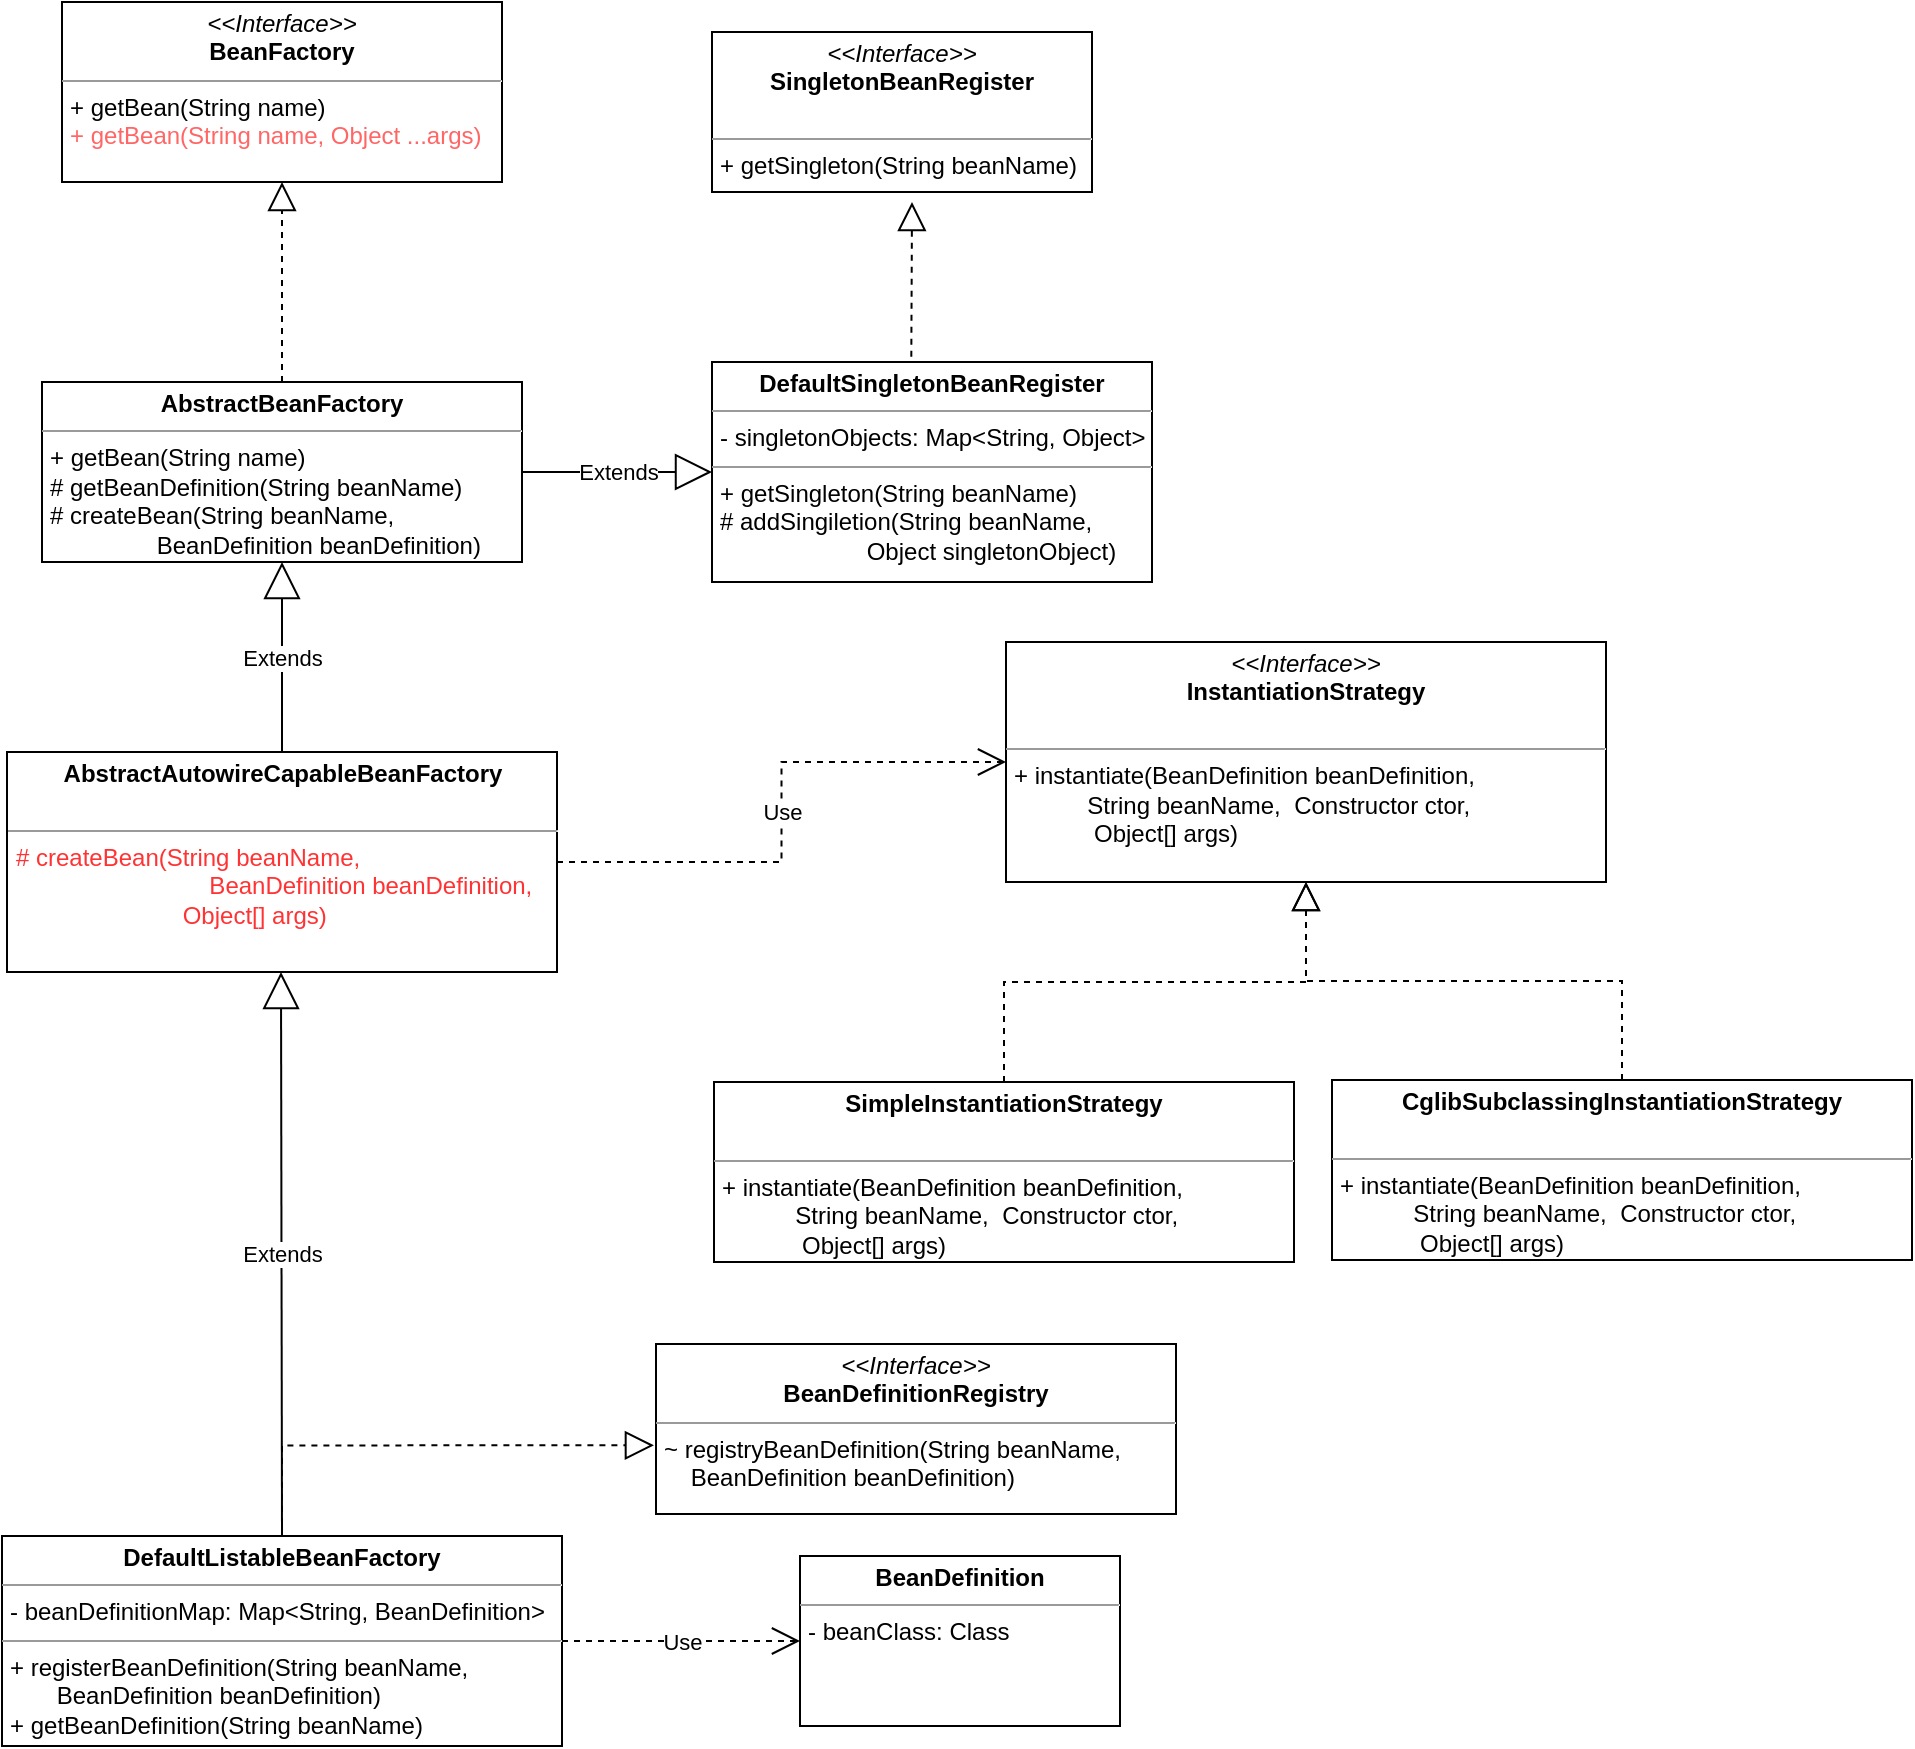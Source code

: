 <mxfile version="20.5.3" type="embed"><diagram id="23iRSUPoRavnBvh4doch" name="Page-1"><mxGraphModel dx="913" dy="489" grid="1" gridSize="10" guides="1" tooltips="1" connect="1" arrows="1" fold="1" page="1" pageScale="1" pageWidth="827" pageHeight="1169" math="0" shadow="0"><root><mxCell id="0"/><mxCell id="1" parent="0"/><mxCell id="8" value="&lt;p style=&quot;margin:0px;margin-top:4px;text-align:center;&quot;&gt;&lt;i&gt;&amp;lt;&amp;lt;Interface&amp;gt;&amp;gt;&lt;/i&gt;&lt;br&gt;&lt;span style=&quot;font-weight: 700;&quot;&gt;BeanFactory&lt;/span&gt;&lt;/p&gt;&lt;hr size=&quot;1&quot;&gt;&lt;p style=&quot;margin:0px;margin-left:4px;&quot;&gt;+ getBean(String name)&lt;br&gt;&lt;/p&gt;&lt;p style=&quot;margin:0px;margin-left:4px;&quot;&gt;&lt;font color=&quot;#ff6666&quot;&gt;+ getBean(String name, Object ...args)&lt;/font&gt;&lt;/p&gt;" style="verticalAlign=top;align=left;overflow=fill;fontSize=12;fontFamily=Helvetica;html=1;" parent="1" vertex="1"><mxGeometry x="45" y="30" width="220" height="90" as="geometry"/></mxCell><mxCell id="9" value="&lt;p style=&quot;margin:0px;margin-top:4px;text-align:center;&quot;&gt;&lt;i&gt;&amp;lt;&amp;lt;Interface&amp;gt;&amp;gt;&lt;/i&gt;&lt;br&gt;&lt;b&gt;SingletonBeanRegister&lt;/b&gt;&lt;/p&gt;&lt;p style=&quot;margin:0px;margin-left:4px;&quot;&gt;&lt;br&gt;&lt;/p&gt;&lt;hr size=&quot;1&quot;&gt;&lt;p style=&quot;margin:0px;margin-left:4px;&quot;&gt;+ getSingleton(String beanName)&lt;br&gt;&lt;/p&gt;" style="verticalAlign=top;align=left;overflow=fill;fontSize=12;fontFamily=Helvetica;html=1;" parent="1" vertex="1"><mxGeometry x="370" y="45" width="190" height="80" as="geometry"/></mxCell><mxCell id="10" value="&lt;p style=&quot;margin:0px;margin-top:4px;text-align:center;&quot;&gt;&lt;b&gt;AbstractBeanFactory&lt;/b&gt;&lt;/p&gt;&lt;hr size=&quot;1&quot;&gt;&lt;p style=&quot;margin:0px;margin-left:4px;&quot;&gt;&lt;/p&gt;&lt;p style=&quot;margin:0px;margin-left:4px;&quot;&gt;+ getBean(String name)&lt;/p&gt;&lt;p style=&quot;margin:0px;margin-left:4px;&quot;&gt;# getBeanDefinition(String beanName)&lt;/p&gt;&lt;p style=&quot;margin:0px;margin-left:4px;&quot;&gt;# createBean(String beanName,&amp;nbsp;&lt;/p&gt;&lt;p style=&quot;margin:0px;margin-left:4px;&quot;&gt;&amp;nbsp; &amp;nbsp; &amp;nbsp; &amp;nbsp; &amp;nbsp; &amp;nbsp; &amp;nbsp; &amp;nbsp; BeanDefinition beanDefinition)&lt;/p&gt;" style="verticalAlign=top;align=left;overflow=fill;fontSize=12;fontFamily=Helvetica;html=1;" parent="1" vertex="1"><mxGeometry x="35" y="220" width="240" height="90" as="geometry"/></mxCell><mxCell id="11" value="&lt;p style=&quot;margin:0px;margin-top:4px;text-align:center;&quot;&gt;&lt;b&gt;DefaultSingletonBeanRegister&lt;/b&gt;&lt;/p&gt;&lt;hr size=&quot;1&quot;&gt;&lt;p style=&quot;margin:0px;margin-left:4px;&quot;&gt;- singletonObjects: Map&amp;lt;String, Object&amp;gt;&lt;/p&gt;&lt;hr size=&quot;1&quot;&gt;&lt;p style=&quot;margin:0px;margin-left:4px;&quot;&gt;+ getSingleton(String beanName)&lt;/p&gt;&lt;p style=&quot;margin:0px;margin-left:4px;&quot;&gt;# addSingiletion(String beanName,&amp;nbsp;&lt;/p&gt;&lt;p style=&quot;margin:0px;margin-left:4px;&quot;&gt;&amp;nbsp; &amp;nbsp; &amp;nbsp; &amp;nbsp; &amp;nbsp; &amp;nbsp; &amp;nbsp; &amp;nbsp; &amp;nbsp; &amp;nbsp; &amp;nbsp; Object singletonObject)&lt;/p&gt;" style="verticalAlign=top;align=left;overflow=fill;fontSize=12;fontFamily=Helvetica;html=1;" parent="1" vertex="1"><mxGeometry x="370" y="210" width="220" height="110" as="geometry"/></mxCell><mxCell id="12" value="" style="endArrow=block;dashed=1;endFill=0;endSize=12;html=1;rounded=0;exitX=0.5;exitY=0;exitDx=0;exitDy=0;entryX=0.5;entryY=1;entryDx=0;entryDy=0;" parent="1" source="10" target="8" edge="1"><mxGeometry width="160" relative="1" as="geometry"><mxPoint x="160" y="180" as="sourcePoint"/><mxPoint x="320" y="180" as="targetPoint"/></mxGeometry></mxCell><mxCell id="15" value="" style="endArrow=block;dashed=1;endFill=0;endSize=12;html=1;rounded=0;exitX=0.453;exitY=-0.024;exitDx=0;exitDy=0;exitPerimeter=0;" parent="1" source="11" edge="1"><mxGeometry width="160" relative="1" as="geometry"><mxPoint x="429.75" y="210" as="sourcePoint"/><mxPoint x="470" y="130" as="targetPoint"/></mxGeometry></mxCell><mxCell id="16" value="Extends" style="endArrow=block;endSize=16;endFill=0;html=1;rounded=0;exitX=1;exitY=0.5;exitDx=0;exitDy=0;entryX=0;entryY=0.5;entryDx=0;entryDy=0;" parent="1" source="10" target="11" edge="1"><mxGeometry width="160" relative="1" as="geometry"><mxPoint x="270" y="190" as="sourcePoint"/><mxPoint x="430" y="190" as="targetPoint"/></mxGeometry></mxCell><mxCell id="17" value="&lt;p style=&quot;margin:0px;margin-top:4px;text-align:center;&quot;&gt;&lt;b&gt;AbstractAutowireCapableBeanFactory&lt;/b&gt;&lt;/p&gt;&lt;p style=&quot;margin:0px;margin-left:4px;&quot;&gt;&lt;br&gt;&lt;/p&gt;&lt;hr size=&quot;1&quot;&gt;&lt;p style=&quot;margin:0px;margin-left:4px;&quot;&gt;&lt;font color=&quot;#ff3333&quot;&gt;# createBean(String beanName,&amp;nbsp;&lt;/font&gt;&lt;/p&gt;&lt;p style=&quot;margin:0px;margin-left:4px;&quot;&gt;&lt;font color=&quot;#ff3333&quot;&gt;&amp;nbsp; &amp;nbsp; &amp;nbsp; &amp;nbsp; &amp;nbsp; &amp;nbsp; &amp;nbsp; &amp;nbsp; &amp;nbsp; &amp;nbsp; &amp;nbsp; &amp;nbsp; &amp;nbsp; &amp;nbsp; &amp;nbsp;BeanDefinition beanDefinition,&amp;nbsp;&lt;/font&gt;&lt;/p&gt;&lt;p style=&quot;margin:0px;margin-left:4px;&quot;&gt;&lt;font color=&quot;#ff3333&quot;&gt;&amp;nbsp; &amp;nbsp; &amp;nbsp; &amp;nbsp; &amp;nbsp; &amp;nbsp; &amp;nbsp; &amp;nbsp; &amp;nbsp; &amp;nbsp; &amp;nbsp; &amp;nbsp; &amp;nbsp;Object[] args)&amp;nbsp;&lt;/font&gt;&lt;/p&gt;" style="verticalAlign=top;align=left;overflow=fill;fontSize=12;fontFamily=Helvetica;html=1;" parent="1" vertex="1"><mxGeometry x="17.5" y="405" width="275" height="110" as="geometry"/></mxCell><mxCell id="18" value="&lt;p style=&quot;margin:0px;margin-top:4px;text-align:center;&quot;&gt;&lt;i&gt;&amp;lt;&amp;lt;Interface&amp;gt;&amp;gt;&lt;/i&gt;&lt;br&gt;&lt;b&gt;BeanDefinitionRegistry&lt;/b&gt;&lt;/p&gt;&lt;hr size=&quot;1&quot;&gt;&lt;p style=&quot;margin:0px;margin-left:4px;&quot;&gt;~ registryBeanDefinition(String beanName,&amp;nbsp;&lt;/p&gt;&lt;p style=&quot;margin:0px;margin-left:4px;&quot;&gt;&amp;nbsp; &amp;nbsp; BeanDefinition beanDefinition)&lt;/p&gt;" style="verticalAlign=top;align=left;overflow=fill;fontSize=12;fontFamily=Helvetica;html=1;" parent="1" vertex="1"><mxGeometry x="342" y="701" width="260" height="85" as="geometry"/></mxCell><mxCell id="19" value="&lt;p style=&quot;margin:0px;margin-top:4px;text-align:center;&quot;&gt;&lt;b&gt;DefaultListableBeanFactory&lt;/b&gt;&lt;/p&gt;&lt;hr size=&quot;1&quot;&gt;&lt;p style=&quot;margin:0px;margin-left:4px;&quot;&gt;- beanDefinitionMap: Map&amp;lt;String, BeanDefinition&amp;gt;&lt;/p&gt;&lt;hr size=&quot;1&quot;&gt;&lt;p style=&quot;margin:0px;margin-left:4px;&quot;&gt;+ registerBeanDefinition(String beanName,&amp;nbsp;&lt;/p&gt;&lt;p style=&quot;margin:0px;margin-left:4px;&quot;&gt;&amp;nbsp; &amp;nbsp; &amp;nbsp; &amp;nbsp;BeanDefinition beanDefinition)&lt;/p&gt;&lt;p style=&quot;margin:0px;margin-left:4px;&quot;&gt;+ getBeanDefinition(String beanName)&lt;/p&gt;" style="verticalAlign=top;align=left;overflow=fill;fontSize=12;fontFamily=Helvetica;html=1;" parent="1" vertex="1"><mxGeometry x="15" y="797" width="280" height="105" as="geometry"/></mxCell><mxCell id="24" value="Extends" style="endArrow=block;endSize=16;endFill=0;html=1;rounded=0;entryX=0.5;entryY=1;entryDx=0;entryDy=0;exitX=0.5;exitY=0;exitDx=0;exitDy=0;" parent="1" source="17" target="10" edge="1"><mxGeometry width="160" relative="1" as="geometry"><mxPoint x="150" y="400" as="sourcePoint"/><mxPoint x="275" y="380" as="targetPoint"/></mxGeometry></mxCell><mxCell id="25" value="Extends" style="endArrow=block;endSize=16;endFill=0;html=1;rounded=0;entryX=0.5;entryY=1;entryDx=0;entryDy=0;exitX=0.5;exitY=0;exitDx=0;exitDy=0;" parent="1" source="19" edge="1"><mxGeometry width="160" relative="1" as="geometry"><mxPoint x="154.5" y="610" as="sourcePoint"/><mxPoint x="154.5" y="515" as="targetPoint"/></mxGeometry></mxCell><mxCell id="28" value="" style="endArrow=block;dashed=1;endFill=0;endSize=12;html=1;rounded=0;entryX=-0.004;entryY=0.596;entryDx=0;entryDy=0;exitX=0.5;exitY=0;exitDx=0;exitDy=0;entryPerimeter=0;edgeStyle=orthogonalEdgeStyle;" parent="1" source="19" target="18" edge="1"><mxGeometry width="160" relative="1" as="geometry"><mxPoint x="270" y="667" as="sourcePoint"/><mxPoint x="430" y="667" as="targetPoint"/></mxGeometry></mxCell><mxCell id="31" value="&lt;p style=&quot;margin:0px;margin-top:4px;text-align:center;&quot;&gt;&lt;b&gt;BeanDefinition&lt;/b&gt;&lt;/p&gt;&lt;hr size=&quot;1&quot;&gt;&lt;p style=&quot;margin:0px;margin-left:4px;&quot;&gt;- beanClass: Class&lt;/p&gt;" style="verticalAlign=top;align=left;overflow=fill;fontSize=12;fontFamily=Helvetica;html=1;" parent="1" vertex="1"><mxGeometry x="414" y="807" width="160" height="85" as="geometry"/></mxCell><mxCell id="32" value="Use" style="endArrow=open;endSize=12;dashed=1;html=1;rounded=0;entryX=0;entryY=0.5;entryDx=0;entryDy=0;exitX=1;exitY=0.5;exitDx=0;exitDy=0;" parent="1" source="19" target="31" edge="1"><mxGeometry width="160" relative="1" as="geometry"><mxPoint x="320" y="739" as="sourcePoint"/><mxPoint x="480" y="739" as="targetPoint"/></mxGeometry></mxCell><mxCell id="33" value="&lt;p style=&quot;margin:0px;margin-top:4px;text-align:center;&quot;&gt;&lt;font color=&quot;#000000&quot;&gt;&lt;i&gt;&amp;lt;&amp;lt;Interface&amp;gt;&amp;gt;&lt;/i&gt;&lt;br&gt;&lt;b&gt;InstantiationStrategy&lt;/b&gt;&lt;/font&gt;&lt;/p&gt;&lt;p style=&quot;margin:0px;margin-left:4px;&quot;&gt;&lt;font color=&quot;#000000&quot;&gt;&lt;br&gt;&lt;/font&gt;&lt;/p&gt;&lt;hr size=&quot;1&quot;&gt;&lt;p style=&quot;margin:0px;margin-left:4px;&quot;&gt;&lt;font color=&quot;#000000&quot;&gt;+ instantiate(BeanDefinition beanDefinition,&lt;/font&gt;&lt;/p&gt;&lt;p style=&quot;margin:0px;margin-left:4px;&quot;&gt;&lt;font color=&quot;#000000&quot;&gt;&amp;nbsp; &amp;nbsp; &amp;nbsp; &amp;nbsp; &amp;nbsp; &amp;nbsp;String beanName,&amp;nbsp; Constructor ctor,&amp;nbsp;&lt;/font&gt;&lt;/p&gt;&lt;p style=&quot;margin:0px;margin-left:4px;&quot;&gt;&lt;font color=&quot;#000000&quot;&gt;&amp;nbsp; &amp;nbsp; &amp;nbsp; &amp;nbsp; &amp;nbsp; &amp;nbsp; Object[] args)&lt;br&gt;&lt;/font&gt;&lt;/p&gt;" style="verticalAlign=top;align=left;overflow=fill;fontSize=12;fontFamily=Helvetica;html=1;fontColor=#FF3333;strokeColor=#000000;" vertex="1" parent="1"><mxGeometry x="517" y="350" width="300" height="120" as="geometry"/></mxCell><mxCell id="34" value="&lt;p style=&quot;margin:0px;margin-top:4px;text-align:center;&quot;&gt;&lt;b&gt;SimpleInstantiationStrategy&lt;/b&gt;&lt;/p&gt;&lt;p style=&quot;margin:0px;margin-left:4px;&quot;&gt;&lt;br&gt;&lt;/p&gt;&lt;hr size=&quot;1&quot;&gt;&lt;p style=&quot;margin:0px;margin-left:4px;&quot;&gt;+&amp;nbsp;&lt;span style=&quot;background-color: initial;&quot;&gt;instantiate(BeanDefinition beanDefinition,&lt;/span&gt;&lt;/p&gt;&lt;p style=&quot;color: rgb(255, 51, 51); margin: 0px 0px 0px 4px;&quot;&gt;&lt;font color=&quot;#000000&quot;&gt;&amp;nbsp; &amp;nbsp; &amp;nbsp; &amp;nbsp; &amp;nbsp; &amp;nbsp;String beanName,&amp;nbsp; Constructor ctor,&amp;nbsp;&lt;/font&gt;&lt;/p&gt;&lt;p style=&quot;color: rgb(255, 51, 51); margin: 0px 0px 0px 4px;&quot;&gt;&lt;font color=&quot;#000000&quot;&gt;&amp;nbsp; &amp;nbsp; &amp;nbsp; &amp;nbsp; &amp;nbsp; &amp;nbsp; Object[] args)&lt;/font&gt;&lt;/p&gt;" style="verticalAlign=top;align=left;overflow=fill;fontSize=12;fontFamily=Helvetica;html=1;strokeColor=#000000;fontColor=#000000;" vertex="1" parent="1"><mxGeometry x="371" y="570" width="290" height="90" as="geometry"/></mxCell><mxCell id="35" value="&lt;p style=&quot;margin:0px;margin-top:4px;text-align:center;&quot;&gt;&lt;b&gt;CglibSubclassingInstantiationStrategy&lt;/b&gt;&lt;/p&gt;&lt;p style=&quot;margin:0px;margin-left:4px;&quot;&gt;&lt;br&gt;&lt;/p&gt;&lt;hr size=&quot;1&quot;&gt;&lt;p style=&quot;margin:0px;margin-left:4px;&quot;&gt;+&amp;nbsp;&lt;span style=&quot;background-color: initial;&quot;&gt;instantiate(BeanDefinition beanDefinition,&lt;/span&gt;&lt;/p&gt;&lt;p style=&quot;color: rgb(255, 51, 51); margin: 0px 0px 0px 4px;&quot;&gt;&lt;font color=&quot;#000000&quot;&gt;&amp;nbsp; &amp;nbsp; &amp;nbsp; &amp;nbsp; &amp;nbsp; &amp;nbsp;String beanName,&amp;nbsp; Constructor ctor,&amp;nbsp;&lt;/font&gt;&lt;/p&gt;&lt;p style=&quot;color: rgb(255, 51, 51); margin: 0px 0px 0px 4px;&quot;&gt;&lt;font color=&quot;#000000&quot;&gt;&amp;nbsp; &amp;nbsp; &amp;nbsp; &amp;nbsp; &amp;nbsp; &amp;nbsp; Object[] args)&lt;/font&gt;&lt;/p&gt;" style="verticalAlign=top;align=left;overflow=fill;fontSize=12;fontFamily=Helvetica;html=1;strokeColor=#000000;fontColor=#000000;" vertex="1" parent="1"><mxGeometry x="680" y="569" width="290" height="90" as="geometry"/></mxCell><mxCell id="36" value="" style="endArrow=block;dashed=1;endFill=0;endSize=12;html=1;rounded=0;fontColor=#000000;entryX=0.5;entryY=1;entryDx=0;entryDy=0;exitX=0.5;exitY=0;exitDx=0;exitDy=0;edgeStyle=orthogonalEdgeStyle;" edge="1" parent="1" source="34" target="33"><mxGeometry width="160" relative="1" as="geometry"><mxPoint x="367" y="510" as="sourcePoint"/><mxPoint x="527" y="510" as="targetPoint"/></mxGeometry></mxCell><mxCell id="37" value="" style="endArrow=block;dashed=1;endFill=0;endSize=12;html=1;rounded=0;fontColor=#000000;exitX=0.5;exitY=0;exitDx=0;exitDy=0;entryX=0.5;entryY=1;entryDx=0;entryDy=0;edgeStyle=orthogonalEdgeStyle;" edge="1" parent="1" source="35" target="33"><mxGeometry width="160" relative="1" as="geometry"><mxPoint x="677" y="510" as="sourcePoint"/><mxPoint x="637" y="470" as="targetPoint"/></mxGeometry></mxCell><mxCell id="38" value="Use" style="endArrow=open;endSize=12;dashed=1;html=1;rounded=0;fontColor=#000000;entryX=0;entryY=0.5;entryDx=0;entryDy=0;edgeStyle=orthogonalEdgeStyle;exitX=1;exitY=0.5;exitDx=0;exitDy=0;" edge="1" parent="1" source="17" target="33"><mxGeometry width="160" relative="1" as="geometry"><mxPoint x="349.5" y="460.0" as="sourcePoint"/><mxPoint x="509.5" y="459.29" as="targetPoint"/></mxGeometry></mxCell></root></mxGraphModel></diagram></mxfile>